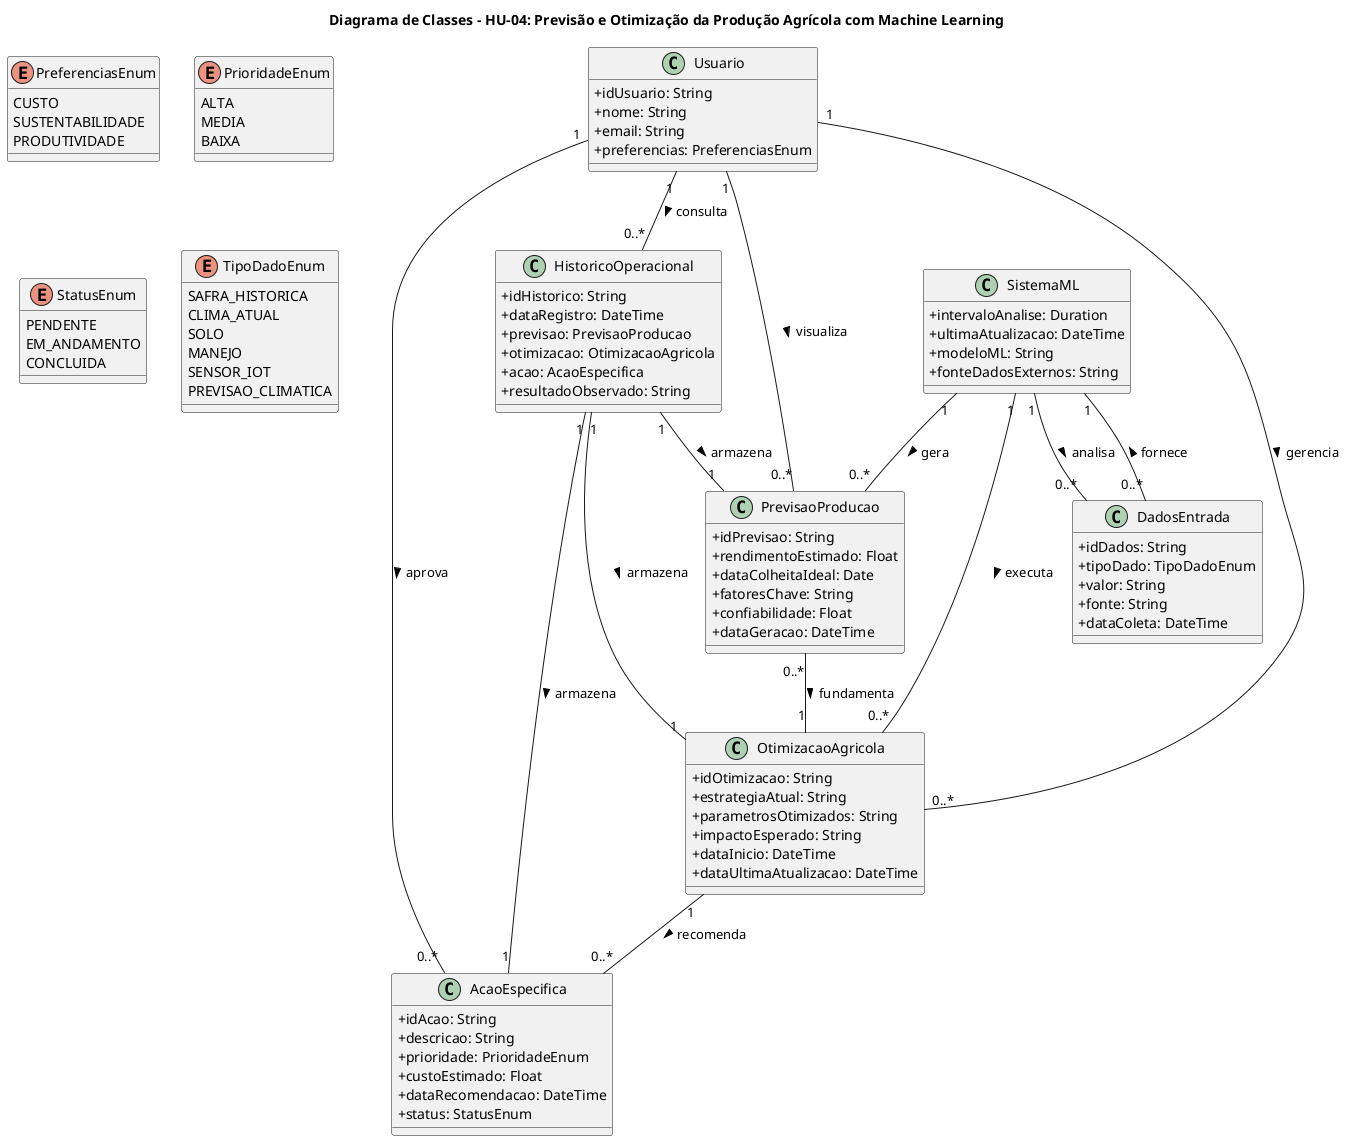 @startuml
skinparam classAttributeIconSize 0
title Diagrama de Classes - HU-04: Previsão e Otimização da Produção Agrícola com Machine Learning

class Usuario {
  +idUsuario: String
  +nome: String
  +email: String
  +preferencias: PreferenciasEnum
}

class PrevisaoProducao {
  +idPrevisao: String
  +rendimentoEstimado: Float
  +dataColheitaIdeal: Date
  +fatoresChave: String
  +confiabilidade: Float
  +dataGeracao: DateTime
}

class OtimizacaoAgricola {
  +idOtimizacao: String
  +estrategiaAtual: String
  +parametrosOtimizados: String
  +impactoEsperado: String
  +dataInicio: DateTime
  +dataUltimaAtualizacao: DateTime
}

class AcaoEspecifica {
  +idAcao: String
  +descricao: String
  +prioridade: PrioridadeEnum
  +custoEstimado: Float
  +dataRecomendacao: DateTime
  +status: StatusEnum
}

enum PreferenciasEnum {
  CUSTO
  SUSTENTABILIDADE
  PRODUTIVIDADE
}

enum PrioridadeEnum {
  ALTA
  MEDIA
  BAIXA
}

enum StatusEnum {
  PENDENTE
  EM_ANDAMENTO
  CONCLUIDA
}

class SistemaML {
  +intervaloAnalise: Duration
  +ultimaAtualizacao: DateTime
  +modeloML: String
  +fonteDadosExternos: String
}

class HistoricoOperacional {
  +idHistorico: String
  +dataRegistro: DateTime
  +previsao: PrevisaoProducao
  +otimizacao: OtimizacaoAgricola
  +acao: AcaoEspecifica
  +resultadoObservado: String
}

class DadosEntrada {
  +idDados: String
  +tipoDado: TipoDadoEnum
  +valor: String
  +fonte: String
  +dataColeta: DateTime
}

enum TipoDadoEnum {
  SAFRA_HISTORICA
  CLIMA_ATUAL
  SOLO
  MANEJO
  SENSOR_IOT
  PREVISAO_CLIMATICA
}

' Associações
Usuario "1" -- "0..*" PrevisaoProducao : visualiza >
Usuario "1" -- "0..*" OtimizacaoAgricola : gerencia >
Usuario "1" -- "0..*" AcaoEspecifica : aprova >
Usuario "1" -- "0..*" HistoricoOperacional : consulta >
SistemaML "1" -- "0..*" PrevisaoProducao : gera >
SistemaML "1" -- "0..*" OtimizacaoAgricola : executa >
SistemaML "1" -- "0..*" DadosEntrada : analisa >
PrevisaoProducao "0..*" -- "1" OtimizacaoAgricola : fundamenta >
OtimizacaoAgricola "1" -- "0..*" AcaoEspecifica : recomenda >
HistoricoOperacional "1" -- "1" PrevisaoProducao : armazena >
HistoricoOperacional "1" -- "1" OtimizacaoAgricola : armazena >
HistoricoOperacional "1" -- "1" AcaoEspecifica : armazena >
DadosEntrada "0..*" -- "1" SistemaML : fornece >

@enduml